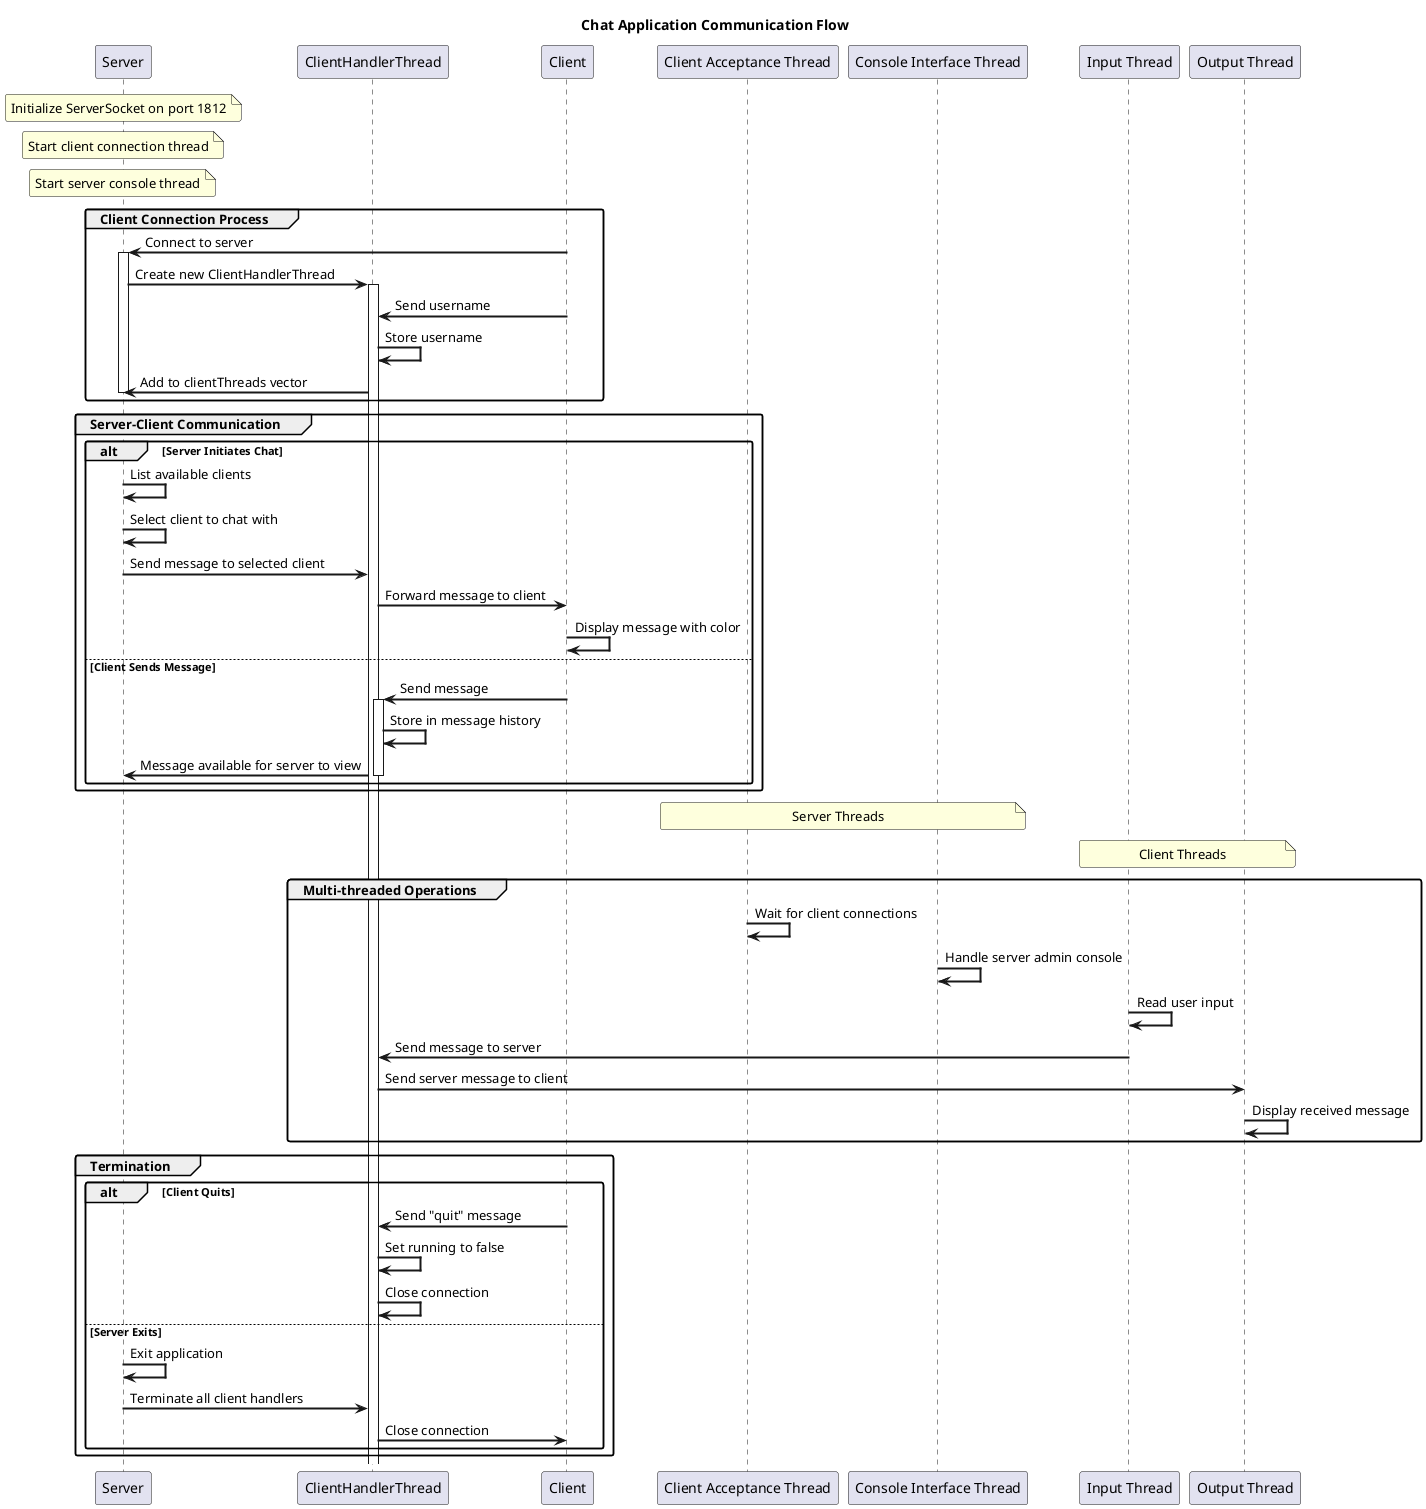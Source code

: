 @startuml
!define RECTANGLE class

title Chat Application Communication Flow

skinparam backgroundColor white
skinparam handwritten false
skinparam defaultFontName Arial
skinparam sequenceArrowThickness 2
skinparam roundcorner 5

participant "Server" as S
participant "ClientHandlerThread" as CHT
participant "Client" as C

note over S: Initialize ServerSocket on port 1812
note over S: Start client connection thread
note over S: Start server console thread

group Client Connection Process
    C -> S: Connect to server
    activate S
    S -> CHT: Create new ClientHandlerThread
    activate CHT
    C -> CHT: Send username
    CHT -> CHT: Store username
    CHT -> S: Add to clientThreads vector
    deactivate S
end

group Server-Client Communication
    alt Server Initiates Chat
        S -> S: List available clients
        S -> S: Select client to chat with
        S -> CHT: Send message to selected client
        CHT -> C: Forward message to client
        C -> C: Display message with color
    else Client Sends Message
        C -> CHT: Send message
        activate CHT
        CHT -> CHT: Store in message history
        CHT -> S: Message available for server to view
        deactivate CHT
    end
end

participant "Client Acceptance Thread" as SAT
participant "Console Interface Thread" as SIT
participant "Input Thread" as CIT
participant "Output Thread" as COT

note over SAT, SIT: Server Threads
note over CIT, COT: Client Threads

group Multi-threaded Operations
    SAT -> SAT: Wait for client connections
    SIT -> SIT: Handle server admin console
    
    CIT -> CIT: Read user input
    CIT -> CHT: Send message to server
    
    CHT -> COT: Send server message to client
    COT -> COT: Display received message
end

group Termination
    alt Client Quits
        C -> CHT: Send "quit" message
        CHT -> CHT: Set running to false
        CHT -> CHT: Close connection
    else Server Exits
        S -> S: Exit application
        S -> CHT: Terminate all client handlers
        CHT -> C: Close connection
    end
end

@enduml